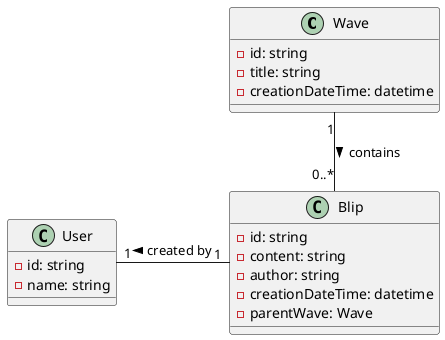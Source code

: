 @startuml

class Wave {
  - id: string
  - title: string
  - creationDateTime: datetime
}

class Blip {
  - id: string 
  - content: string
  - author: string
  - creationDateTime: datetime
  - parentWave: Wave
}

class User {
  - id: string
  - name: string
}

Wave "1" -- "0..*" Blip : contains >
Blip "1" -l- "1" User : created by >

@enduml